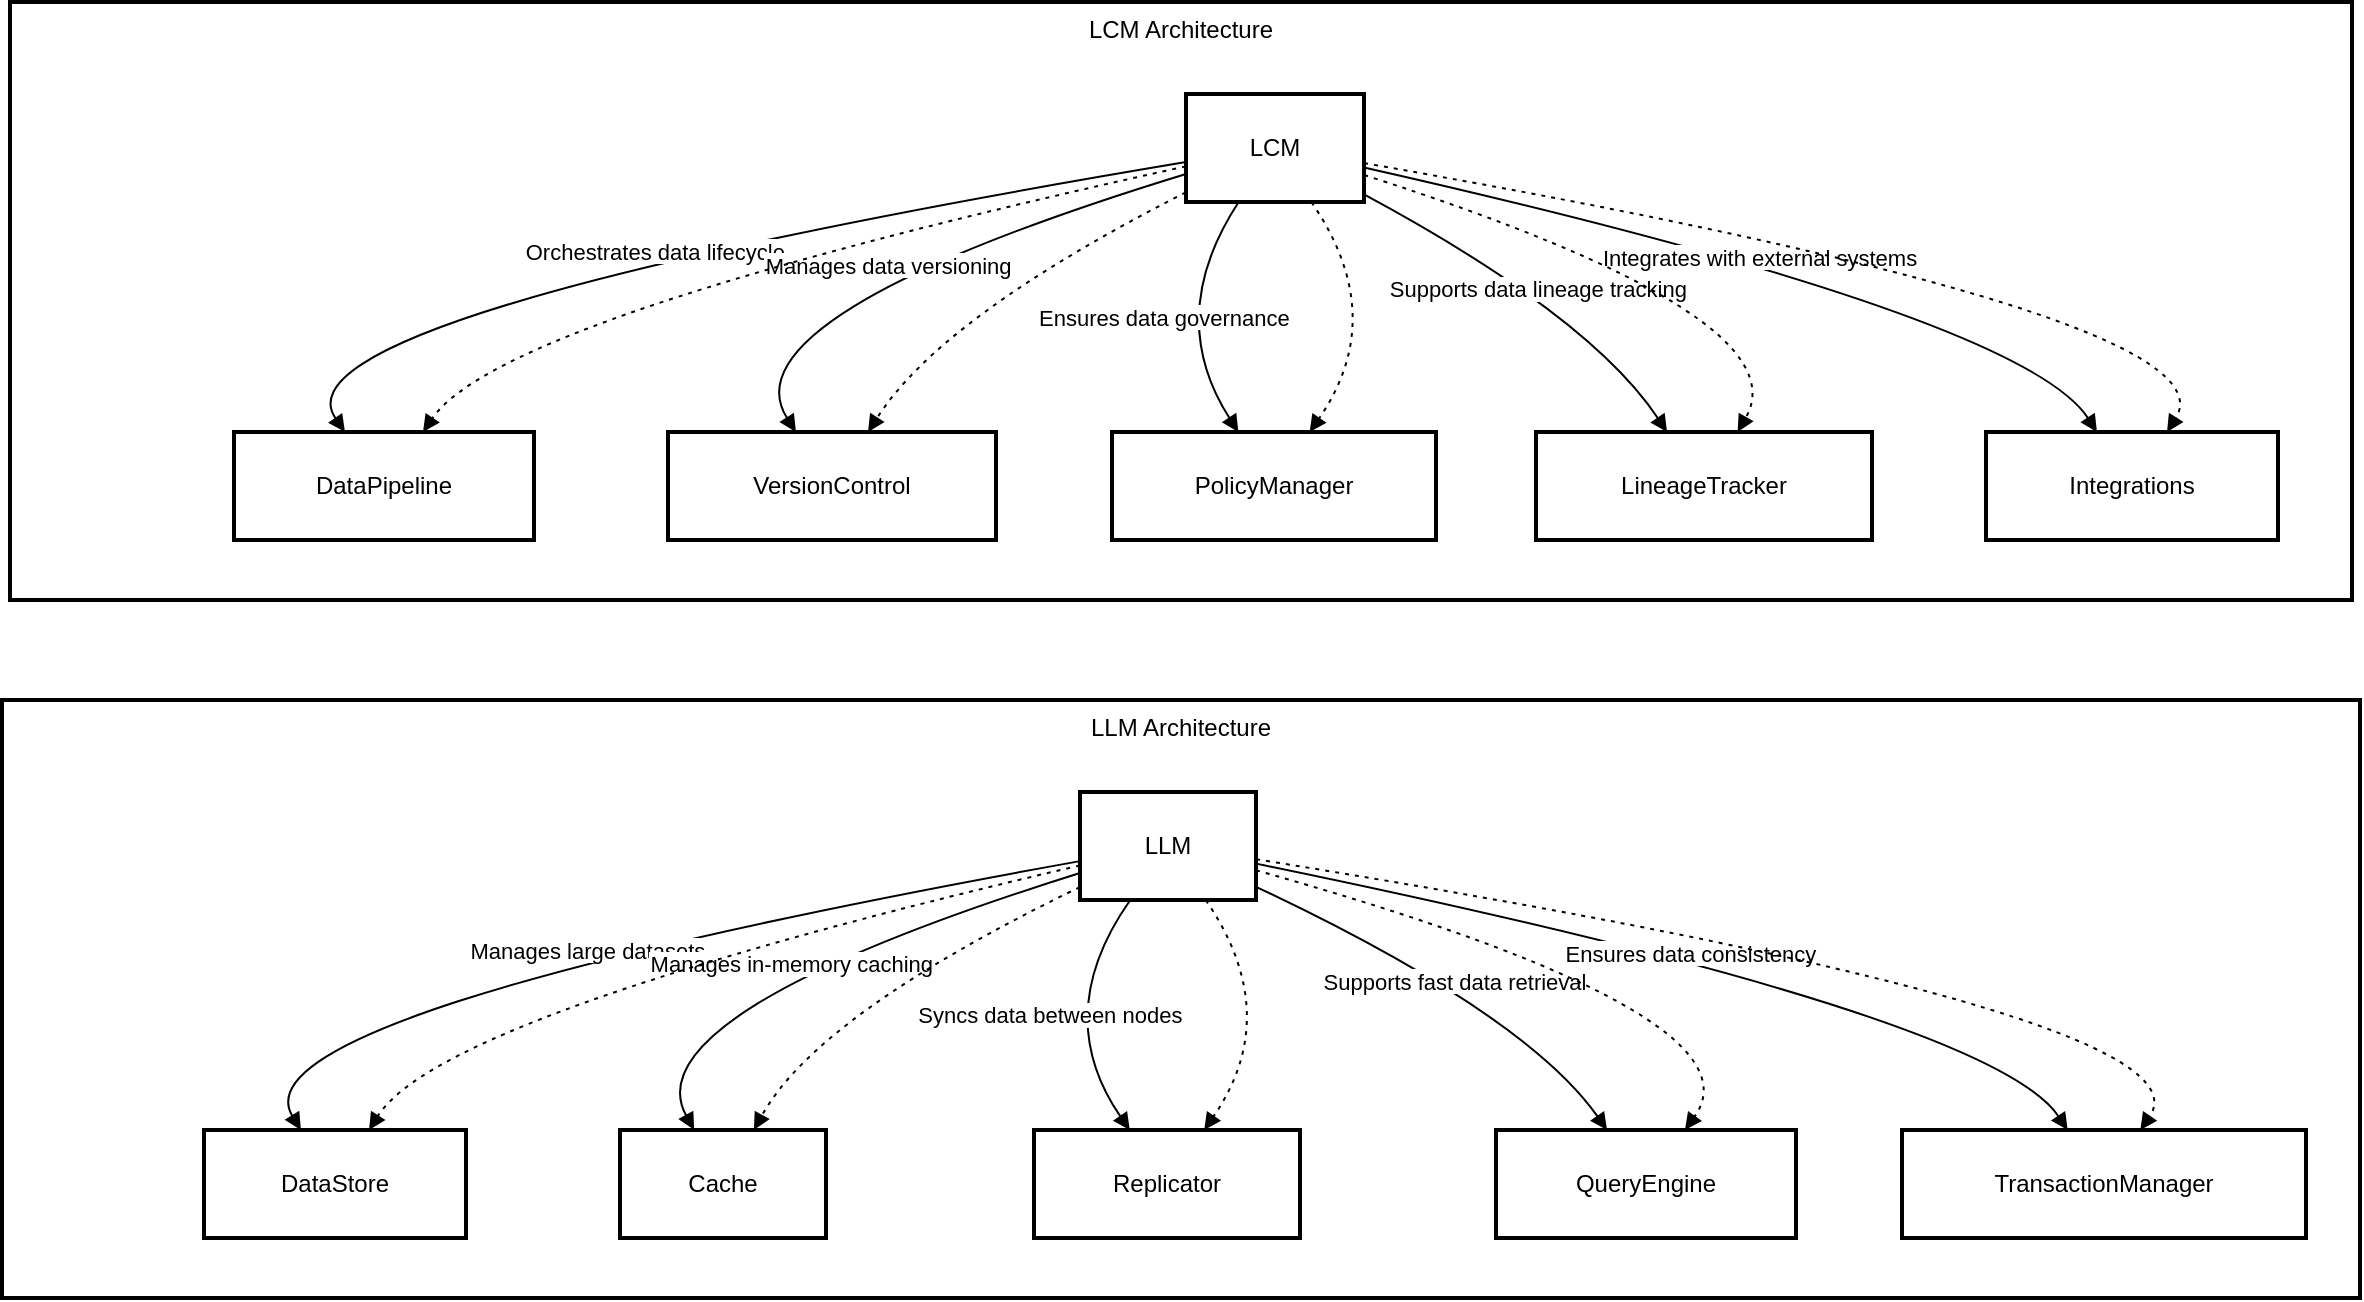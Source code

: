 <mxfile version="26.1.1">
  <diagram name="Página-1" id="YU9_rDhEqcBHmlxYNsT1">
    <mxGraphModel>
      <root>
        <mxCell id="0" />
        <mxCell id="1" parent="0" />
        <mxCell id="2" value="LCM Architecture" style="whiteSpace=wrap;strokeWidth=2;verticalAlign=top;" vertex="1" parent="1">
          <mxGeometry x="12" y="8" width="1171" height="299" as="geometry" />
        </mxCell>
        <mxCell id="3" value="LCM" style="whiteSpace=wrap;strokeWidth=2;" vertex="1" parent="2">
          <mxGeometry x="588" y="46" width="89" height="54" as="geometry" />
        </mxCell>
        <mxCell id="4" value="DataPipeline" style="whiteSpace=wrap;strokeWidth=2;" vertex="1" parent="2">
          <mxGeometry x="112" y="215" width="150" height="54" as="geometry" />
        </mxCell>
        <mxCell id="5" value="VersionControl" style="whiteSpace=wrap;strokeWidth=2;" vertex="1" parent="2">
          <mxGeometry x="329" y="215" width="164" height="54" as="geometry" />
        </mxCell>
        <mxCell id="6" value="PolicyManager" style="whiteSpace=wrap;strokeWidth=2;" vertex="1" parent="2">
          <mxGeometry x="551" y="215" width="162" height="54" as="geometry" />
        </mxCell>
        <mxCell id="7" value="LineageTracker" style="whiteSpace=wrap;strokeWidth=2;" vertex="1" parent="2">
          <mxGeometry x="763" y="215" width="168" height="54" as="geometry" />
        </mxCell>
        <mxCell id="8" value="Integrations" style="whiteSpace=wrap;strokeWidth=2;" vertex="1" parent="2">
          <mxGeometry x="988" y="215" width="146" height="54" as="geometry" />
        </mxCell>
        <mxCell id="9" value="Orchestrates data lifecycle" style="curved=1;startArrow=none;endArrow=block;exitX=0;exitY=0.63;entryX=0.37;entryY=0;" edge="1" parent="2" source="3" target="4">
          <mxGeometry relative="1" as="geometry">
            <Array as="points">
              <mxPoint x="127" y="157" />
            </Array>
          </mxGeometry>
        </mxCell>
        <mxCell id="10" value="Manages data versioning" style="curved=1;startArrow=none;endArrow=block;exitX=0;exitY=0.74;entryX=0.39;entryY=0;" edge="1" parent="2" source="3" target="5">
          <mxGeometry relative="1" as="geometry">
            <Array as="points">
              <mxPoint x="356" y="157" />
            </Array>
          </mxGeometry>
        </mxCell>
        <mxCell id="11" value="Ensures data governance" style="curved=1;startArrow=none;endArrow=block;exitX=0.3;exitY=0.99;entryX=0.39;entryY=0;" edge="1" parent="2" source="3" target="6">
          <mxGeometry relative="1" as="geometry">
            <Array as="points">
              <mxPoint x="577" y="157" />
            </Array>
          </mxGeometry>
        </mxCell>
        <mxCell id="12" value="Supports data lineage tracking" style="curved=1;startArrow=none;endArrow=block;exitX=1;exitY=0.93;entryX=0.39;entryY=0;" edge="1" parent="2" source="3" target="7">
          <mxGeometry relative="1" as="geometry">
            <Array as="points">
              <mxPoint x="790" y="157" />
            </Array>
          </mxGeometry>
        </mxCell>
        <mxCell id="13" value="Integrates with external systems" style="curved=1;startArrow=none;endArrow=block;exitX=1;exitY=0.68;entryX=0.38;entryY=0;" edge="1" parent="2" source="3" target="8">
          <mxGeometry relative="1" as="geometry">
            <Array as="points">
              <mxPoint x="1006" y="157" />
            </Array>
          </mxGeometry>
        </mxCell>
        <mxCell id="14" value="" style="curved=1;dashed=1;dashPattern=2 3;startArrow=none;endArrow=block;exitX=0;exitY=0.67;entryX=0.63;entryY=0;" edge="1" parent="2" source="3" target="4">
          <mxGeometry relative="1" as="geometry">
            <Array as="points">
              <mxPoint x="246" y="157" />
            </Array>
          </mxGeometry>
        </mxCell>
        <mxCell id="15" value="" style="curved=1;dashed=1;dashPattern=2 3;startArrow=none;endArrow=block;exitX=0;exitY=0.91;entryX=0.61;entryY=0;" edge="1" parent="2" source="3" target="5">
          <mxGeometry relative="1" as="geometry">
            <Array as="points">
              <mxPoint x="466" y="157" />
            </Array>
          </mxGeometry>
        </mxCell>
        <mxCell id="16" value="" style="curved=1;dashed=1;dashPattern=2 3;startArrow=none;endArrow=block;exitX=0.7;exitY=0.99;entryX=0.61;entryY=0;" edge="1" parent="2" source="3" target="6">
          <mxGeometry relative="1" as="geometry">
            <Array as="points">
              <mxPoint x="690" y="157" />
            </Array>
          </mxGeometry>
        </mxCell>
        <mxCell id="17" value="" style="curved=1;dashed=1;dashPattern=2 3;startArrow=none;endArrow=block;exitX=1;exitY=0.75;entryX=0.6;entryY=0;" edge="1" parent="2" source="3" target="7">
          <mxGeometry relative="1" as="geometry">
            <Array as="points">
              <mxPoint x="897" y="157" />
            </Array>
          </mxGeometry>
        </mxCell>
        <mxCell id="18" value="" style="curved=1;dashed=1;dashPattern=2 3;startArrow=none;endArrow=block;exitX=1;exitY=0.64;entryX=0.62;entryY=0;" edge="1" parent="2" source="3" target="8">
          <mxGeometry relative="1" as="geometry">
            <Array as="points">
              <mxPoint x="1115" y="157" />
            </Array>
          </mxGeometry>
        </mxCell>
        <mxCell id="19" value="LLM Architecture" style="whiteSpace=wrap;strokeWidth=2;verticalAlign=top;" vertex="1" parent="1">
          <mxGeometry x="8" y="357" width="1179" height="299" as="geometry" />
        </mxCell>
        <mxCell id="20" value="LLM" style="whiteSpace=wrap;strokeWidth=2;" vertex="1" parent="19">
          <mxGeometry x="539" y="46" width="88" height="54" as="geometry" />
        </mxCell>
        <mxCell id="21" value="DataStore" style="whiteSpace=wrap;strokeWidth=2;" vertex="1" parent="19">
          <mxGeometry x="101" y="215" width="131" height="54" as="geometry" />
        </mxCell>
        <mxCell id="22" value="Cache" style="whiteSpace=wrap;strokeWidth=2;" vertex="1" parent="19">
          <mxGeometry x="309" y="215" width="103" height="54" as="geometry" />
        </mxCell>
        <mxCell id="23" value="Replicator" style="whiteSpace=wrap;strokeWidth=2;" vertex="1" parent="19">
          <mxGeometry x="516" y="215" width="133" height="54" as="geometry" />
        </mxCell>
        <mxCell id="24" value="QueryEngine" style="whiteSpace=wrap;strokeWidth=2;" vertex="1" parent="19">
          <mxGeometry x="747" y="215" width="150" height="54" as="geometry" />
        </mxCell>
        <mxCell id="25" value="TransactionManager" style="whiteSpace=wrap;strokeWidth=2;" vertex="1" parent="19">
          <mxGeometry x="950" y="215" width="202" height="54" as="geometry" />
        </mxCell>
        <mxCell id="26" value="Manages large datasets" style="curved=1;startArrow=none;endArrow=block;exitX=0;exitY=0.64;entryX=0.37;entryY=0;" edge="1" parent="19" source="20" target="21">
          <mxGeometry relative="1" as="geometry">
            <Array as="points">
              <mxPoint x="114" y="157" />
            </Array>
          </mxGeometry>
        </mxCell>
        <mxCell id="27" value="Manages in-memory caching" style="curved=1;startArrow=none;endArrow=block;exitX=0;exitY=0.75;entryX=0.36;entryY=0;" edge="1" parent="19" source="20" target="22">
          <mxGeometry relative="1" as="geometry">
            <Array as="points">
              <mxPoint x="314" y="157" />
            </Array>
          </mxGeometry>
        </mxCell>
        <mxCell id="28" value="Syncs data between nodes" style="curved=1;startArrow=none;endArrow=block;exitX=0.29;exitY=0.99;entryX=0.36;entryY=0;" edge="1" parent="19" source="20" target="23">
          <mxGeometry relative="1" as="geometry">
            <Array as="points">
              <mxPoint x="524" y="157" />
            </Array>
          </mxGeometry>
        </mxCell>
        <mxCell id="29" value="Supports fast data retrieval" style="curved=1;startArrow=none;endArrow=block;exitX=0.99;exitY=0.87;entryX=0.37;entryY=0;" edge="1" parent="19" source="20" target="24">
          <mxGeometry relative="1" as="geometry">
            <Array as="points">
              <mxPoint x="762" y="157" />
            </Array>
          </mxGeometry>
        </mxCell>
        <mxCell id="30" value="Ensures data consistency" style="curved=1;startArrow=none;endArrow=block;exitX=0.99;exitY=0.66;entryX=0.41;entryY=0;" edge="1" parent="19" source="20" target="25">
          <mxGeometry relative="1" as="geometry">
            <Array as="points">
              <mxPoint x="994" y="157" />
            </Array>
          </mxGeometry>
        </mxCell>
        <mxCell id="31" value="" style="curved=1;dashed=1;dashPattern=2 3;startArrow=none;endArrow=block;exitX=0;exitY=0.68;entryX=0.63;entryY=0;" edge="1" parent="19" source="20" target="21">
          <mxGeometry relative="1" as="geometry">
            <Array as="points">
              <mxPoint x="220" y="157" />
            </Array>
          </mxGeometry>
        </mxCell>
        <mxCell id="32" value="" style="curved=1;dashed=1;dashPattern=2 3;startArrow=none;endArrow=block;exitX=0;exitY=0.88;entryX=0.65;entryY=0;" edge="1" parent="19" source="20" target="22">
          <mxGeometry relative="1" as="geometry">
            <Array as="points">
              <mxPoint x="408" y="157" />
            </Array>
          </mxGeometry>
        </mxCell>
        <mxCell id="33" value="" style="curved=1;dashed=1;dashPattern=2 3;startArrow=none;endArrow=block;exitX=0.71;exitY=0.99;entryX=0.64;entryY=0;" edge="1" parent="19" source="20" target="23">
          <mxGeometry relative="1" as="geometry">
            <Array as="points">
              <mxPoint x="641" y="157" />
            </Array>
          </mxGeometry>
        </mxCell>
        <mxCell id="34" value="" style="curved=1;dashed=1;dashPattern=2 3;startArrow=none;endArrow=block;exitX=0.99;exitY=0.72;entryX=0.63;entryY=0;" edge="1" parent="19" source="20" target="24">
          <mxGeometry relative="1" as="geometry">
            <Array as="points">
              <mxPoint x="883" y="157" />
            </Array>
          </mxGeometry>
        </mxCell>
        <mxCell id="35" value="" style="curved=1;dashed=1;dashPattern=2 3;startArrow=none;endArrow=block;exitX=0.99;exitY=0.62;entryX=0.59;entryY=0;" edge="1" parent="19" source="20" target="25">
          <mxGeometry relative="1" as="geometry">
            <Array as="points">
              <mxPoint x="1109" y="157" />
            </Array>
          </mxGeometry>
        </mxCell>
      </root>
    </mxGraphModel>
  </diagram>
</mxfile>
